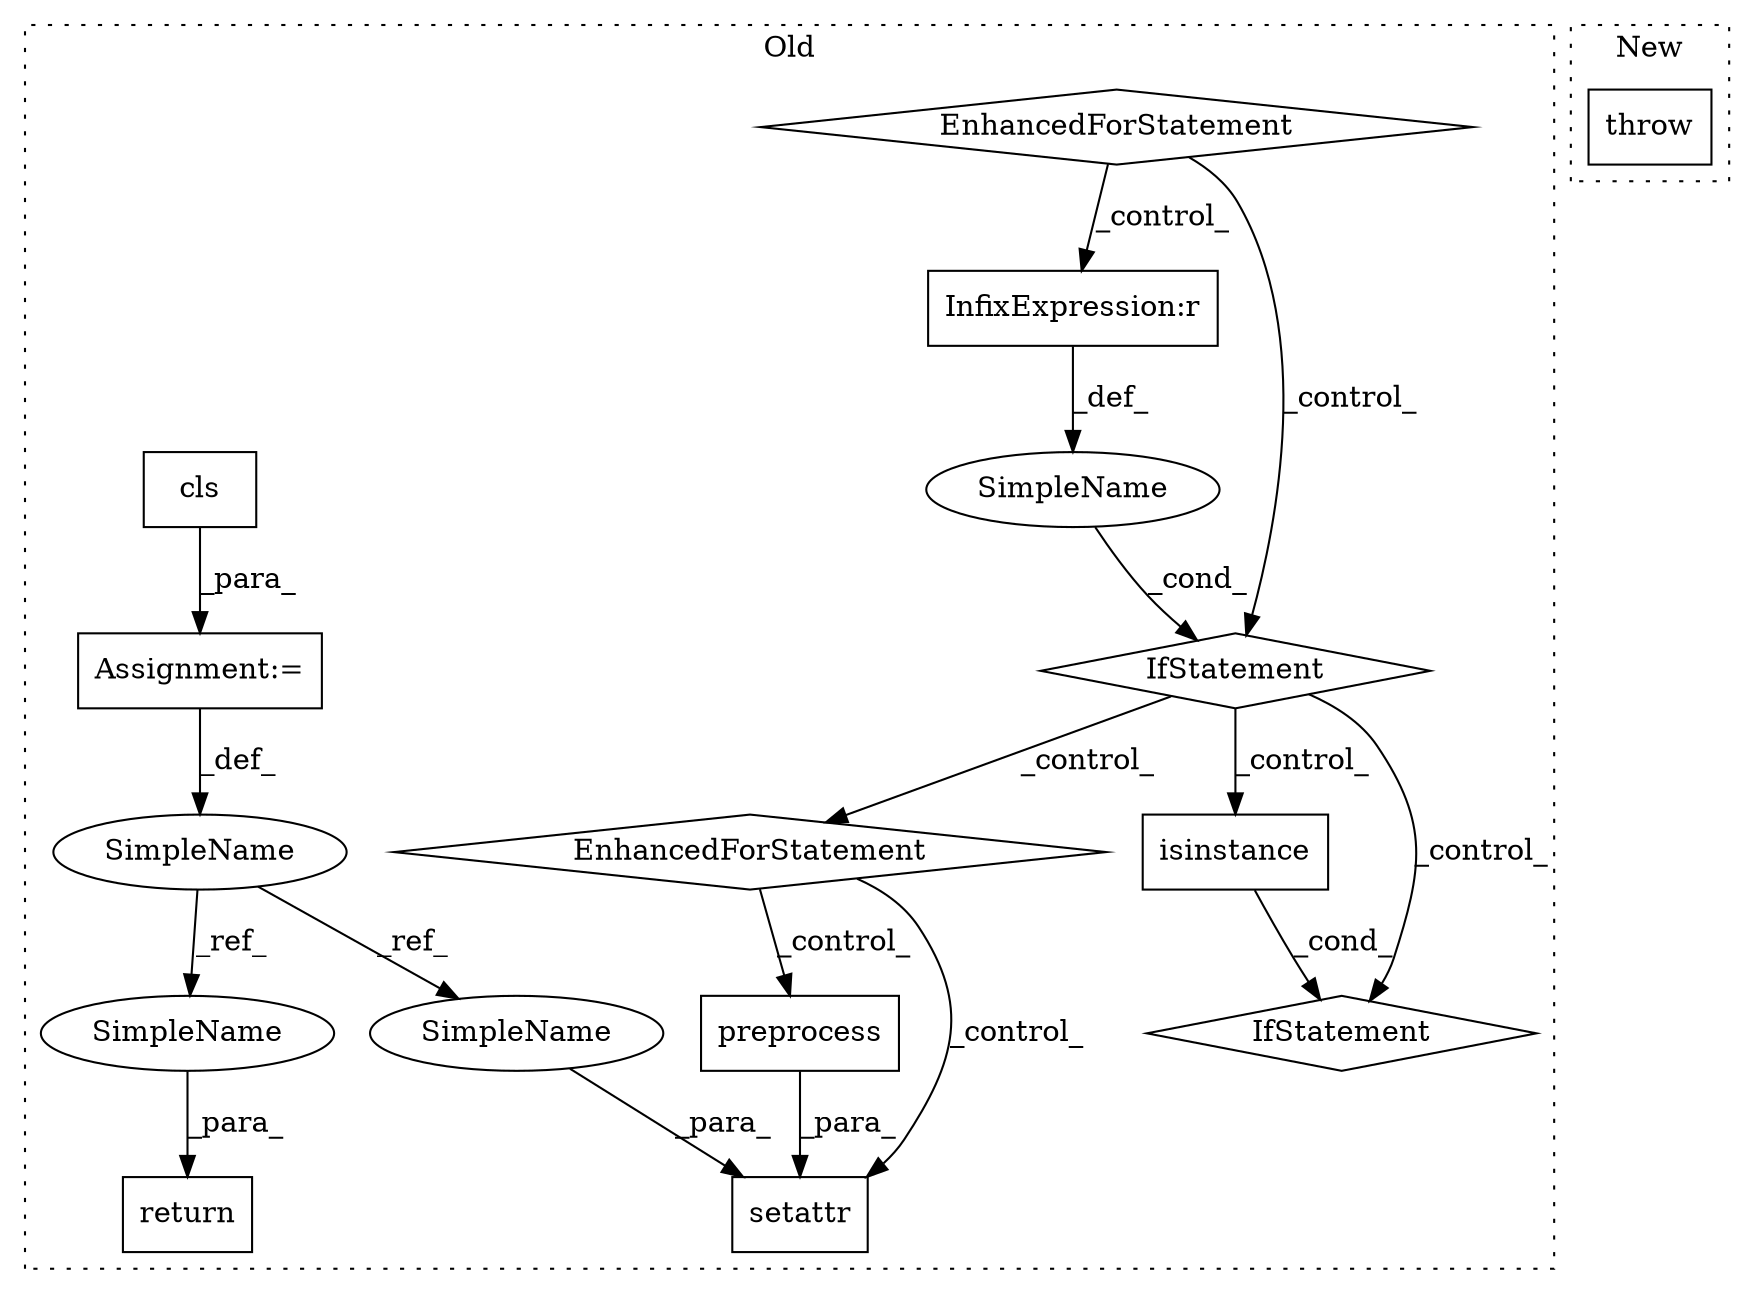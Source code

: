 digraph G {
subgraph cluster0 {
1 [label="preprocess" a="32" s="1896,1908" l="11,1" shape="box"];
3 [label="setattr" a="32" s="1874,1909" l="8,1" shape="box"];
4 [label="EnhancedForStatement" a="70" s="585,675" l="65,2" shape="diamond"];
5 [label="SimpleName" a="42" s="545" l="2" shape="ellipse"];
6 [label="return" a="41" s="1940" l="7" shape="box"];
7 [label="EnhancedForStatement" a="70" s="793,868" l="61,2" shape="diamond"];
8 [label="SimpleName" a="42" s="" l="" shape="ellipse"];
9 [label="cls" a="32" s="548" l="5" shape="box"];
10 [label="isinstance" a="32" s="718,738" l="11,1" shape="box"];
11 [label="InfixExpression:r" a="27" s="693" l="4" shape="box"];
12 [label="IfStatement" a="25" s="713,739" l="4,2" shape="diamond"];
13 [label="Assignment:=" a="7" s="547" l="1" shape="box"];
14 [label="IfStatement" a="25" s="685,701" l="4,2" shape="diamond"];
15 [label="SimpleName" a="42" s="1947" l="2" shape="ellipse"];
16 [label="SimpleName" a="42" s="1882" l="2" shape="ellipse"];
label = "Old";
style="dotted";
}
subgraph cluster1 {
2 [label="throw" a="53" s="330" l="6" shape="box"];
label = "New";
style="dotted";
}
1 -> 3 [label="_para_"];
4 -> 14 [label="_control_"];
4 -> 11 [label="_control_"];
5 -> 16 [label="_ref_"];
5 -> 15 [label="_ref_"];
7 -> 1 [label="_control_"];
7 -> 3 [label="_control_"];
8 -> 14 [label="_cond_"];
9 -> 13 [label="_para_"];
10 -> 12 [label="_cond_"];
11 -> 8 [label="_def_"];
13 -> 5 [label="_def_"];
14 -> 12 [label="_control_"];
14 -> 7 [label="_control_"];
14 -> 10 [label="_control_"];
15 -> 6 [label="_para_"];
16 -> 3 [label="_para_"];
}